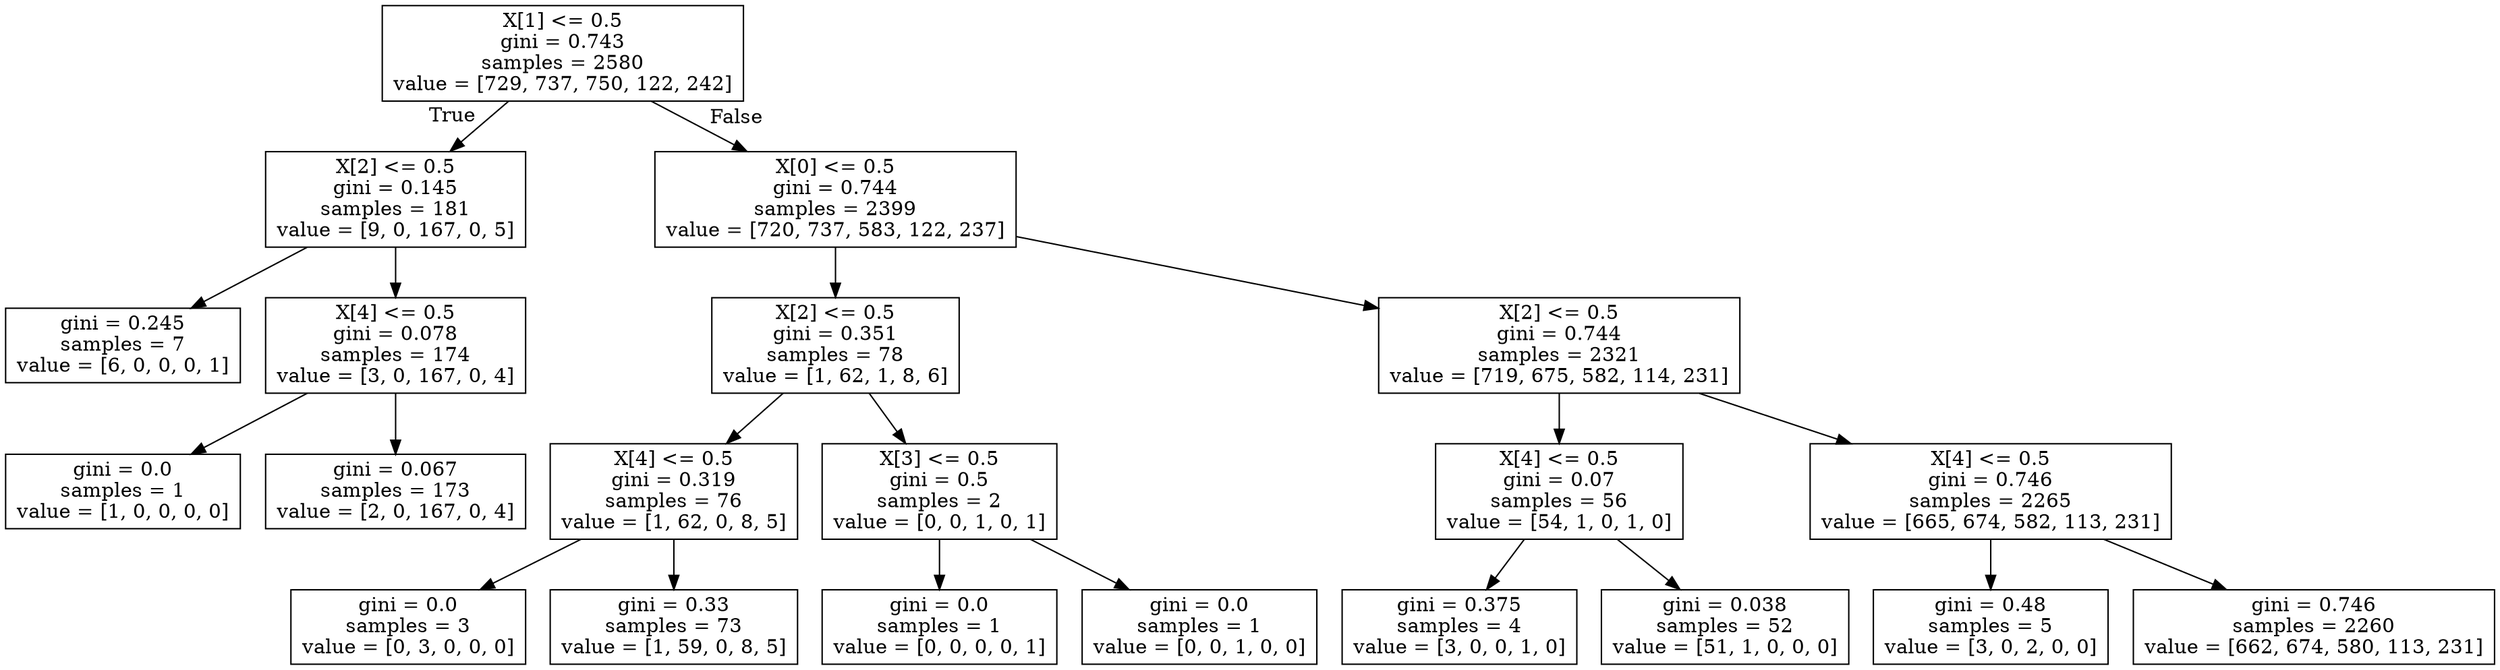 digraph Tree {
node [shape=box] ;
0 [label="X[1] <= 0.5\ngini = 0.743\nsamples = 2580\nvalue = [729, 737, 750, 122, 242]"] ;
1 [label="X[2] <= 0.5\ngini = 0.145\nsamples = 181\nvalue = [9, 0, 167, 0, 5]"] ;
0 -> 1 [labeldistance=2.5, labelangle=45, headlabel="True"] ;
2 [label="gini = 0.245\nsamples = 7\nvalue = [6, 0, 0, 0, 1]"] ;
1 -> 2 ;
3 [label="X[4] <= 0.5\ngini = 0.078\nsamples = 174\nvalue = [3, 0, 167, 0, 4]"] ;
1 -> 3 ;
4 [label="gini = 0.0\nsamples = 1\nvalue = [1, 0, 0, 0, 0]"] ;
3 -> 4 ;
5 [label="gini = 0.067\nsamples = 173\nvalue = [2, 0, 167, 0, 4]"] ;
3 -> 5 ;
6 [label="X[0] <= 0.5\ngini = 0.744\nsamples = 2399\nvalue = [720, 737, 583, 122, 237]"] ;
0 -> 6 [labeldistance=2.5, labelangle=-45, headlabel="False"] ;
7 [label="X[2] <= 0.5\ngini = 0.351\nsamples = 78\nvalue = [1, 62, 1, 8, 6]"] ;
6 -> 7 ;
8 [label="X[4] <= 0.5\ngini = 0.319\nsamples = 76\nvalue = [1, 62, 0, 8, 5]"] ;
7 -> 8 ;
9 [label="gini = 0.0\nsamples = 3\nvalue = [0, 3, 0, 0, 0]"] ;
8 -> 9 ;
10 [label="gini = 0.33\nsamples = 73\nvalue = [1, 59, 0, 8, 5]"] ;
8 -> 10 ;
11 [label="X[3] <= 0.5\ngini = 0.5\nsamples = 2\nvalue = [0, 0, 1, 0, 1]"] ;
7 -> 11 ;
12 [label="gini = 0.0\nsamples = 1\nvalue = [0, 0, 0, 0, 1]"] ;
11 -> 12 ;
13 [label="gini = 0.0\nsamples = 1\nvalue = [0, 0, 1, 0, 0]"] ;
11 -> 13 ;
14 [label="X[2] <= 0.5\ngini = 0.744\nsamples = 2321\nvalue = [719, 675, 582, 114, 231]"] ;
6 -> 14 ;
15 [label="X[4] <= 0.5\ngini = 0.07\nsamples = 56\nvalue = [54, 1, 0, 1, 0]"] ;
14 -> 15 ;
16 [label="gini = 0.375\nsamples = 4\nvalue = [3, 0, 0, 1, 0]"] ;
15 -> 16 ;
17 [label="gini = 0.038\nsamples = 52\nvalue = [51, 1, 0, 0, 0]"] ;
15 -> 17 ;
18 [label="X[4] <= 0.5\ngini = 0.746\nsamples = 2265\nvalue = [665, 674, 582, 113, 231]"] ;
14 -> 18 ;
19 [label="gini = 0.48\nsamples = 5\nvalue = [3, 0, 2, 0, 0]"] ;
18 -> 19 ;
20 [label="gini = 0.746\nsamples = 2260\nvalue = [662, 674, 580, 113, 231]"] ;
18 -> 20 ;
}